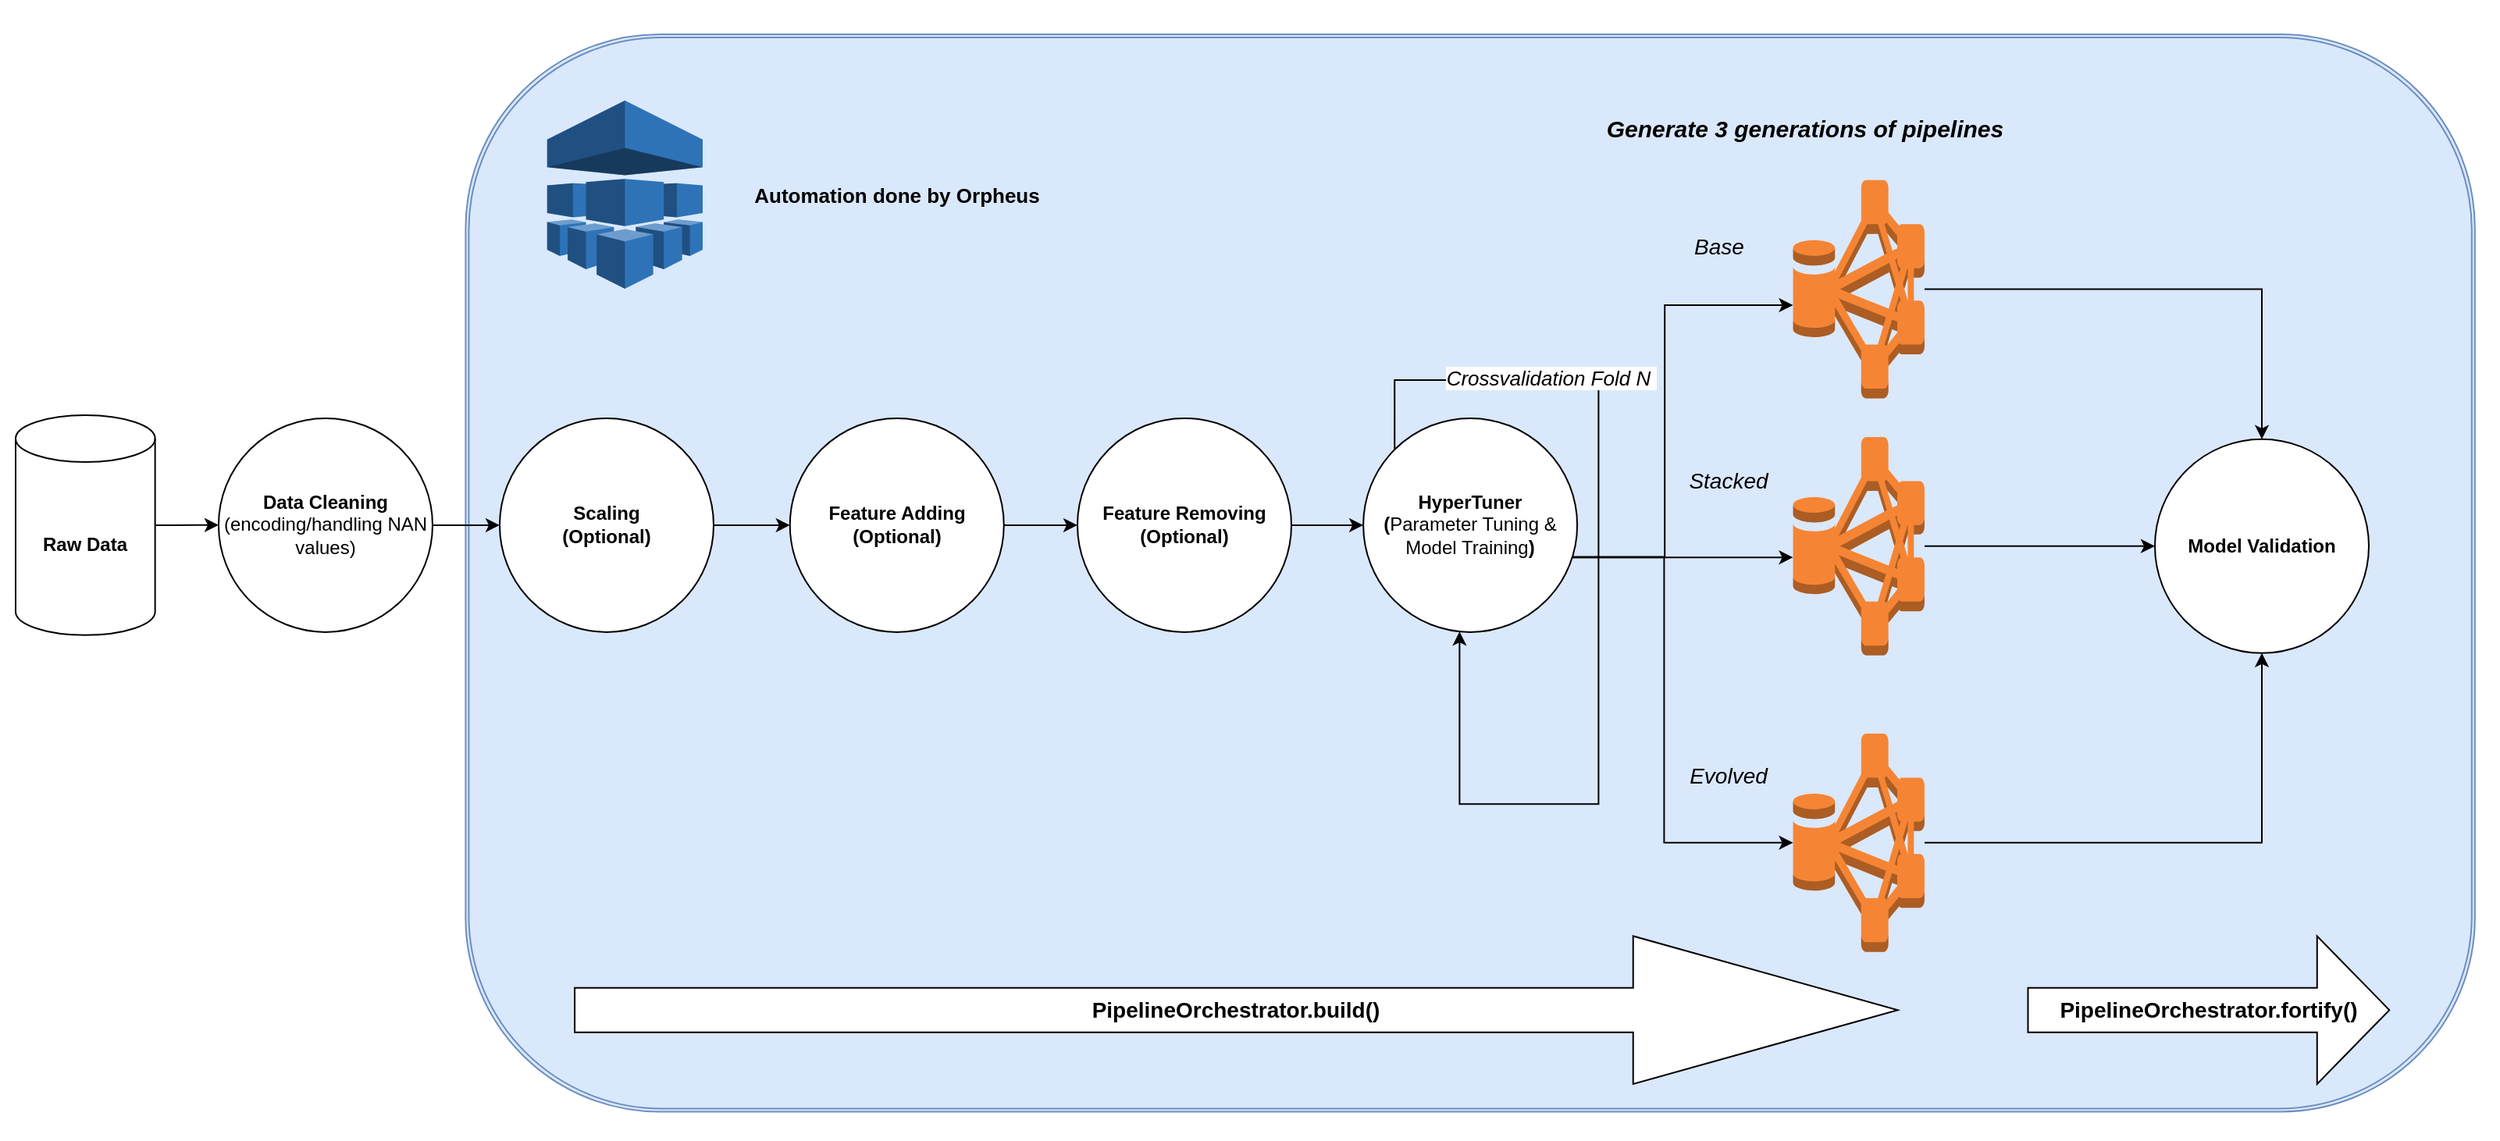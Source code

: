 <mxfile version="21.6.1" type="device">
  <diagram name="Pagina-1" id="dJo5HgXR52fEBULuMTXR">
    <mxGraphModel dx="1841" dy="947" grid="1" gridSize="10" guides="1" tooltips="1" connect="1" arrows="1" fold="1" page="1" pageScale="1" pageWidth="827" pageHeight="1169" math="0" shadow="0">
      <root>
        <mxCell id="0" />
        <mxCell id="1" parent="0" />
        <mxCell id="Of2Kfg_P_lcYWSBsVLG2-67" value="" style="group;imageAspect=1;" parent="1" vertex="1" connectable="0">
          <mxGeometry x="40" y="290" width="1600" height="730" as="geometry" />
        </mxCell>
        <mxCell id="Of2Kfg_P_lcYWSBsVLG2-9" value="&lt;b&gt;Raw Data&lt;/b&gt;" style="shape=cylinder3;whiteSpace=wrap;html=1;boundedLbl=1;backgroundOutline=1;size=15;rounded=1;" parent="Of2Kfg_P_lcYWSBsVLG2-67" vertex="1">
          <mxGeometry x="10" y="265.99" width="89.33" height="140.9" as="geometry" />
        </mxCell>
        <mxCell id="Of2Kfg_P_lcYWSBsVLG2-15" style="edgeStyle=orthogonalEdgeStyle;rounded=1;orthogonalLoop=1;jettySize=auto;html=1;" parent="Of2Kfg_P_lcYWSBsVLG2-67" source="Of2Kfg_P_lcYWSBsVLG2-9" target="Of2Kfg_P_lcYWSBsVLG2-1" edge="1">
          <mxGeometry relative="1" as="geometry" />
        </mxCell>
        <mxCell id="Of2Kfg_P_lcYWSBsVLG2-66" value="" style="group;fontSize=14;" parent="Of2Kfg_P_lcYWSBsVLG2-67" vertex="1" connectable="0">
          <mxGeometry x="188.69" y="19.72" width="1411.31" height="710.28" as="geometry" />
        </mxCell>
        <mxCell id="Of2Kfg_P_lcYWSBsVLG2-50" value="" style="shape=ext;double=1;rounded=1;whiteSpace=wrap;html=1;glass=0;backgroundOutline=0;metaEdit=0;noLabel=0;fillColor=#dae8fc;strokeColor=#6c8ebf;gradientColor=none;verticalAlign=bottom;arcSize=18;align=center;labelPosition=center;verticalLabelPosition=top;movable=1;resizable=1;rotatable=1;deletable=1;editable=1;locked=0;connectable=1;" parent="Of2Kfg_P_lcYWSBsVLG2-66" vertex="1">
          <mxGeometry x="109.508" y="2.255" width="1286.717" height="690.268" as="geometry" />
        </mxCell>
        <mxCell id="Of2Kfg_P_lcYWSBsVLG2-2" value="&lt;b&gt;Scaling&lt;br&gt;(Optional)&lt;br&gt;&lt;/b&gt;" style="ellipse;whiteSpace=wrap;html=1;aspect=fixed;rounded=1;" parent="Of2Kfg_P_lcYWSBsVLG2-66" vertex="1">
          <mxGeometry x="131.31" y="248.224" width="137" height="137" as="geometry" />
        </mxCell>
        <mxCell id="Of2Kfg_P_lcYWSBsVLG2-5" value="&lt;b&gt;Feature Adding&lt;br&gt;(Optional)&lt;br&gt;&lt;/b&gt;" style="ellipse;whiteSpace=wrap;html=1;aspect=fixed;rounded=1;" parent="Of2Kfg_P_lcYWSBsVLG2-66" vertex="1">
          <mxGeometry x="317.2" y="248.224" width="137" height="137" as="geometry" />
        </mxCell>
        <mxCell id="Of2Kfg_P_lcYWSBsVLG2-6" value="" style="edgeStyle=orthogonalEdgeStyle;rounded=1;orthogonalLoop=1;jettySize=auto;html=1;" parent="Of2Kfg_P_lcYWSBsVLG2-66" source="Of2Kfg_P_lcYWSBsVLG2-2" target="Of2Kfg_P_lcYWSBsVLG2-5" edge="1">
          <mxGeometry relative="1" as="geometry" />
        </mxCell>
        <mxCell id="KFxbi6XJWrcbwVfgbgiu-6" value="" style="edgeStyle=orthogonalEdgeStyle;rounded=0;orthogonalLoop=1;jettySize=auto;html=1;" edge="1" parent="Of2Kfg_P_lcYWSBsVLG2-66" source="Of2Kfg_P_lcYWSBsVLG2-7" target="Of2Kfg_P_lcYWSBsVLG2-16">
          <mxGeometry relative="1" as="geometry" />
        </mxCell>
        <mxCell id="Of2Kfg_P_lcYWSBsVLG2-7" value="&lt;b&gt;Feature Removing&lt;br&gt;(Optional)&lt;br&gt;&lt;/b&gt;" style="ellipse;whiteSpace=wrap;html=1;aspect=fixed;rounded=1;" parent="Of2Kfg_P_lcYWSBsVLG2-66" vertex="1">
          <mxGeometry x="501.31" y="248.224" width="137" height="137" as="geometry" />
        </mxCell>
        <mxCell id="Of2Kfg_P_lcYWSBsVLG2-8" style="edgeStyle=orthogonalEdgeStyle;rounded=1;orthogonalLoop=1;jettySize=auto;html=1;entryX=0;entryY=0.5;entryDx=0;entryDy=0;" parent="Of2Kfg_P_lcYWSBsVLG2-66" source="Of2Kfg_P_lcYWSBsVLG2-5" target="Of2Kfg_P_lcYWSBsVLG2-7" edge="1">
          <mxGeometry relative="1" as="geometry" />
        </mxCell>
        <mxCell id="SkoIh-Clhhd20kiCl00w-138" style="edgeStyle=orthogonalEdgeStyle;rounded=0;orthogonalLoop=1;jettySize=auto;html=1;" parent="Of2Kfg_P_lcYWSBsVLG2-66" source="Of2Kfg_P_lcYWSBsVLG2-16" target="SkoIh-Clhhd20kiCl00w-93" edge="1">
          <mxGeometry relative="1" as="geometry">
            <Array as="points">
              <mxPoint x="918.497" y="337.383" />
              <mxPoint x="918.497" y="337.383" />
            </Array>
          </mxGeometry>
        </mxCell>
        <mxCell id="SkoIh-Clhhd20kiCl00w-139" style="edgeStyle=orthogonalEdgeStyle;rounded=0;orthogonalLoop=1;jettySize=auto;html=1;" parent="Of2Kfg_P_lcYWSBsVLG2-66" source="Of2Kfg_P_lcYWSBsVLG2-16" target="SkoIh-Clhhd20kiCl00w-92" edge="1">
          <mxGeometry relative="1" as="geometry">
            <Array as="points">
              <mxPoint x="877.431" y="337.383" />
              <mxPoint x="877.431" y="175.794" />
            </Array>
          </mxGeometry>
        </mxCell>
        <mxCell id="SkoIh-Clhhd20kiCl00w-222" style="edgeStyle=orthogonalEdgeStyle;rounded=0;orthogonalLoop=1;jettySize=auto;html=1;entryX=0;entryY=0.5;entryDx=0;entryDy=0;entryPerimeter=0;" parent="Of2Kfg_P_lcYWSBsVLG2-66" source="Of2Kfg_P_lcYWSBsVLG2-16" target="SkoIh-Clhhd20kiCl00w-95" edge="1">
          <mxGeometry relative="1" as="geometry">
            <Array as="points">
              <mxPoint x="877" y="337" />
              <mxPoint x="877" y="520" />
            </Array>
          </mxGeometry>
        </mxCell>
        <mxCell id="Of2Kfg_P_lcYWSBsVLG2-16" value="&lt;b&gt;HyperTuner&lt;br&gt;(&lt;/b&gt;Parameter Tuning &amp;amp; Model Training&lt;b&gt;)&lt;/b&gt;" style="ellipse;whiteSpace=wrap;html=1;aspect=fixed;rounded=1;" parent="Of2Kfg_P_lcYWSBsVLG2-66" vertex="1">
          <mxGeometry x="684.37" y="248.224" width="137" height="137" as="geometry" />
        </mxCell>
        <mxCell id="Of2Kfg_P_lcYWSBsVLG2-18" value="&lt;b&gt;Model Validation&lt;/b&gt;" style="ellipse;whiteSpace=wrap;html=1;aspect=fixed;rounded=1;" parent="Of2Kfg_P_lcYWSBsVLG2-66" vertex="1">
          <mxGeometry x="1191.31" y="261.69" width="137" height="137" as="geometry" />
        </mxCell>
        <mxCell id="Of2Kfg_P_lcYWSBsVLG2-59" value="&lt;font style=&quot;font-size: 13px;&quot;&gt;Automation done by Orpheus&lt;/font&gt;" style="text;html=1;strokeColor=none;fillColor=none;align=center;verticalAlign=middle;whiteSpace=wrap;rounded=0;fontStyle=1;fontSize=13;fontFamily=Helvetica;" parent="Of2Kfg_P_lcYWSBsVLG2-66" vertex="1">
          <mxGeometry x="261.31" y="55.64" width="248.77" height="98.64" as="geometry" />
        </mxCell>
        <mxCell id="SkoIh-Clhhd20kiCl00w-33" style="edgeStyle=orthogonalEdgeStyle;rounded=0;orthogonalLoop=1;jettySize=auto;html=1;exitX=0;exitY=0;exitDx=0;exitDy=0;" parent="Of2Kfg_P_lcYWSBsVLG2-66" source="Of2Kfg_P_lcYWSBsVLG2-16" target="Of2Kfg_P_lcYWSBsVLG2-16" edge="1">
          <mxGeometry relative="1" as="geometry">
            <Array as="points">
              <mxPoint x="703.588" y="223.738" />
              <mxPoint x="834.997" y="223.738" />
              <mxPoint x="834.997" y="495.42" />
              <mxPoint x="746.022" y="495.42" />
            </Array>
          </mxGeometry>
        </mxCell>
        <mxCell id="SkoIh-Clhhd20kiCl00w-37" value="&lt;i&gt;&lt;font style=&quot;font-size: 13px;&quot;&gt;Crossvalidation Fold N&amp;nbsp;&lt;/font&gt;&lt;/i&gt;" style="edgeLabel;html=1;align=center;verticalAlign=middle;resizable=0;points=[];" parent="SkoIh-Clhhd20kiCl00w-33" vertex="1" connectable="0">
          <mxGeometry x="-0.554" y="2" relative="1" as="geometry">
            <mxPoint as="offset" />
          </mxGeometry>
        </mxCell>
        <mxCell id="SkoIh-Clhhd20kiCl00w-60" value="&lt;font style=&quot;font-size: 14px;&quot;&gt;&lt;b&gt;PipelineOrchestrator.fortify()&lt;/b&gt;&lt;/font&gt;" style="shape=singleArrow;whiteSpace=wrap;html=1;" parent="Of2Kfg_P_lcYWSBsVLG2-66" vertex="1">
          <mxGeometry x="1110.04" y="580" width="231.43" height="94.77" as="geometry" />
        </mxCell>
        <mxCell id="SkoIh-Clhhd20kiCl00w-85" value="&lt;font style=&quot;font-size: 14px;&quot;&gt;&lt;b&gt;PipelineOrchestrator.build()&lt;/b&gt;&lt;/font&gt;" style="shape=singleArrow;whiteSpace=wrap;html=1;" parent="Of2Kfg_P_lcYWSBsVLG2-66" vertex="1">
          <mxGeometry x="179.35" y="580" width="847.29" height="94.77" as="geometry" />
        </mxCell>
        <mxCell id="SkoIh-Clhhd20kiCl00w-88" value="" style="outlineConnect=0;dashed=0;verticalLabelPosition=bottom;verticalAlign=top;align=center;html=1;shape=mxgraph.aws3.machine_learning;fillColor=#2E73B8;gradientColor=none;" parent="Of2Kfg_P_lcYWSBsVLG2-66" vertex="1">
          <mxGeometry x="161.69" y="44.69" width="99.62" height="120.54" as="geometry" />
        </mxCell>
        <mxCell id="SkoIh-Clhhd20kiCl00w-133" style="edgeStyle=orthogonalEdgeStyle;rounded=0;orthogonalLoop=1;jettySize=auto;html=1;" parent="Of2Kfg_P_lcYWSBsVLG2-66" source="SkoIh-Clhhd20kiCl00w-92" target="Of2Kfg_P_lcYWSBsVLG2-18" edge="1">
          <mxGeometry relative="1" as="geometry" />
        </mxCell>
        <mxCell id="SkoIh-Clhhd20kiCl00w-92" value="" style="outlineConnect=0;dashed=0;verticalLabelPosition=bottom;verticalAlign=top;align=center;html=1;shape=mxgraph.aws3.hdfs_cluster;fillColor=#F58534;gradientColor=none;" parent="Of2Kfg_P_lcYWSBsVLG2-66" vertex="1">
          <mxGeometry x="959.59" y="95.688" width="84.184" height="139.836" as="geometry" />
        </mxCell>
        <mxCell id="KFxbi6XJWrcbwVfgbgiu-7" style="edgeStyle=orthogonalEdgeStyle;rounded=0;orthogonalLoop=1;jettySize=auto;html=1;" edge="1" parent="Of2Kfg_P_lcYWSBsVLG2-66" source="SkoIh-Clhhd20kiCl00w-93" target="Of2Kfg_P_lcYWSBsVLG2-18">
          <mxGeometry relative="1" as="geometry" />
        </mxCell>
        <mxCell id="SkoIh-Clhhd20kiCl00w-93" value="" style="outlineConnect=0;dashed=0;verticalLabelPosition=bottom;verticalAlign=top;align=center;html=1;shape=mxgraph.aws3.hdfs_cluster;fillColor=#F58534;gradientColor=none;" parent="Of2Kfg_P_lcYWSBsVLG2-66" vertex="1">
          <mxGeometry x="959.59" y="260.275" width="84.184" height="139.836" as="geometry" />
        </mxCell>
        <mxCell id="SkoIh-Clhhd20kiCl00w-136" style="edgeStyle=orthogonalEdgeStyle;rounded=0;orthogonalLoop=1;jettySize=auto;html=1;entryX=0.5;entryY=1;entryDx=0;entryDy=0;" parent="Of2Kfg_P_lcYWSBsVLG2-66" source="SkoIh-Clhhd20kiCl00w-95" target="Of2Kfg_P_lcYWSBsVLG2-18" edge="1">
          <mxGeometry relative="1" as="geometry" />
        </mxCell>
        <mxCell id="SkoIh-Clhhd20kiCl00w-95" value="" style="outlineConnect=0;dashed=0;verticalLabelPosition=bottom;verticalAlign=top;align=center;html=1;shape=mxgraph.aws3.hdfs_cluster;fillColor=#F58534;gradientColor=none;" parent="Of2Kfg_P_lcYWSBsVLG2-66" vertex="1">
          <mxGeometry x="959.587" y="450.277" width="84.184" height="139.836" as="geometry" />
        </mxCell>
        <mxCell id="SkoIh-Clhhd20kiCl00w-180" value="&lt;i style=&quot;font-size: 15px;&quot;&gt;&lt;b style=&quot;font-size: 15px;&quot;&gt;Generate 3 generations of pipelines&lt;/b&gt;&lt;/i&gt;" style="text;html=1;strokeColor=none;fillColor=none;align=center;verticalAlign=middle;whiteSpace=wrap;rounded=0;fontSize=15;" parent="Of2Kfg_P_lcYWSBsVLG2-66" vertex="1">
          <mxGeometry x="823.978" y="35.993" width="286.062" height="53.271" as="geometry" />
        </mxCell>
        <mxCell id="SkoIh-Clhhd20kiCl00w-182" value="&lt;i style=&quot;font-size: 14px;&quot;&gt;Base&lt;/i&gt;" style="text;html=1;strokeColor=none;fillColor=none;align=center;verticalAlign=middle;whiteSpace=wrap;rounded=0;fontSize=14;" parent="Of2Kfg_P_lcYWSBsVLG2-66" vertex="1">
          <mxGeometry x="871.309" y="111.957" width="82.131" height="53.271" as="geometry" />
        </mxCell>
        <mxCell id="SkoIh-Clhhd20kiCl00w-183" value="&lt;i&gt;&lt;font style=&quot;font-size: 14px;&quot;&gt;Stacked&lt;/font&gt;&lt;/i&gt;" style="text;html=1;strokeColor=none;fillColor=none;align=center;verticalAlign=middle;whiteSpace=wrap;rounded=0;" parent="Of2Kfg_P_lcYWSBsVLG2-66" vertex="1">
          <mxGeometry x="877.459" y="261.693" width="82.131" height="53.271" as="geometry" />
        </mxCell>
        <mxCell id="SkoIh-Clhhd20kiCl00w-217" value="&lt;i&gt;&lt;font style=&quot;font-size: 14px;&quot;&gt;Evolved&lt;/font&gt;&lt;/i&gt;" style="text;html=1;strokeColor=none;fillColor=none;align=center;verticalAlign=middle;whiteSpace=wrap;rounded=0;" parent="Of2Kfg_P_lcYWSBsVLG2-66" vertex="1">
          <mxGeometry x="877.458" y="450.278" width="82.131" height="53.271" as="geometry" />
        </mxCell>
        <mxCell id="KFxbi6XJWrcbwVfgbgiu-1" style="edgeStyle=orthogonalEdgeStyle;rounded=0;orthogonalLoop=1;jettySize=auto;html=1;exitX=1;exitY=0.5;exitDx=0;exitDy=0;entryX=0;entryY=0.5;entryDx=0;entryDy=0;" edge="1" parent="Of2Kfg_P_lcYWSBsVLG2-66" source="Of2Kfg_P_lcYWSBsVLG2-1" target="Of2Kfg_P_lcYWSBsVLG2-2">
          <mxGeometry relative="1" as="geometry" />
        </mxCell>
        <mxCell id="Of2Kfg_P_lcYWSBsVLG2-1" value="&lt;b&gt;Data Cleaning&lt;/b&gt;&lt;br&gt;(encoding/handling NAN values)" style="ellipse;whiteSpace=wrap;html=1;aspect=fixed;rounded=1;" parent="Of2Kfg_P_lcYWSBsVLG2-66" vertex="1">
          <mxGeometry x="-48.693" y="248.22" width="137" height="137" as="geometry" />
        </mxCell>
      </root>
    </mxGraphModel>
  </diagram>
</mxfile>
